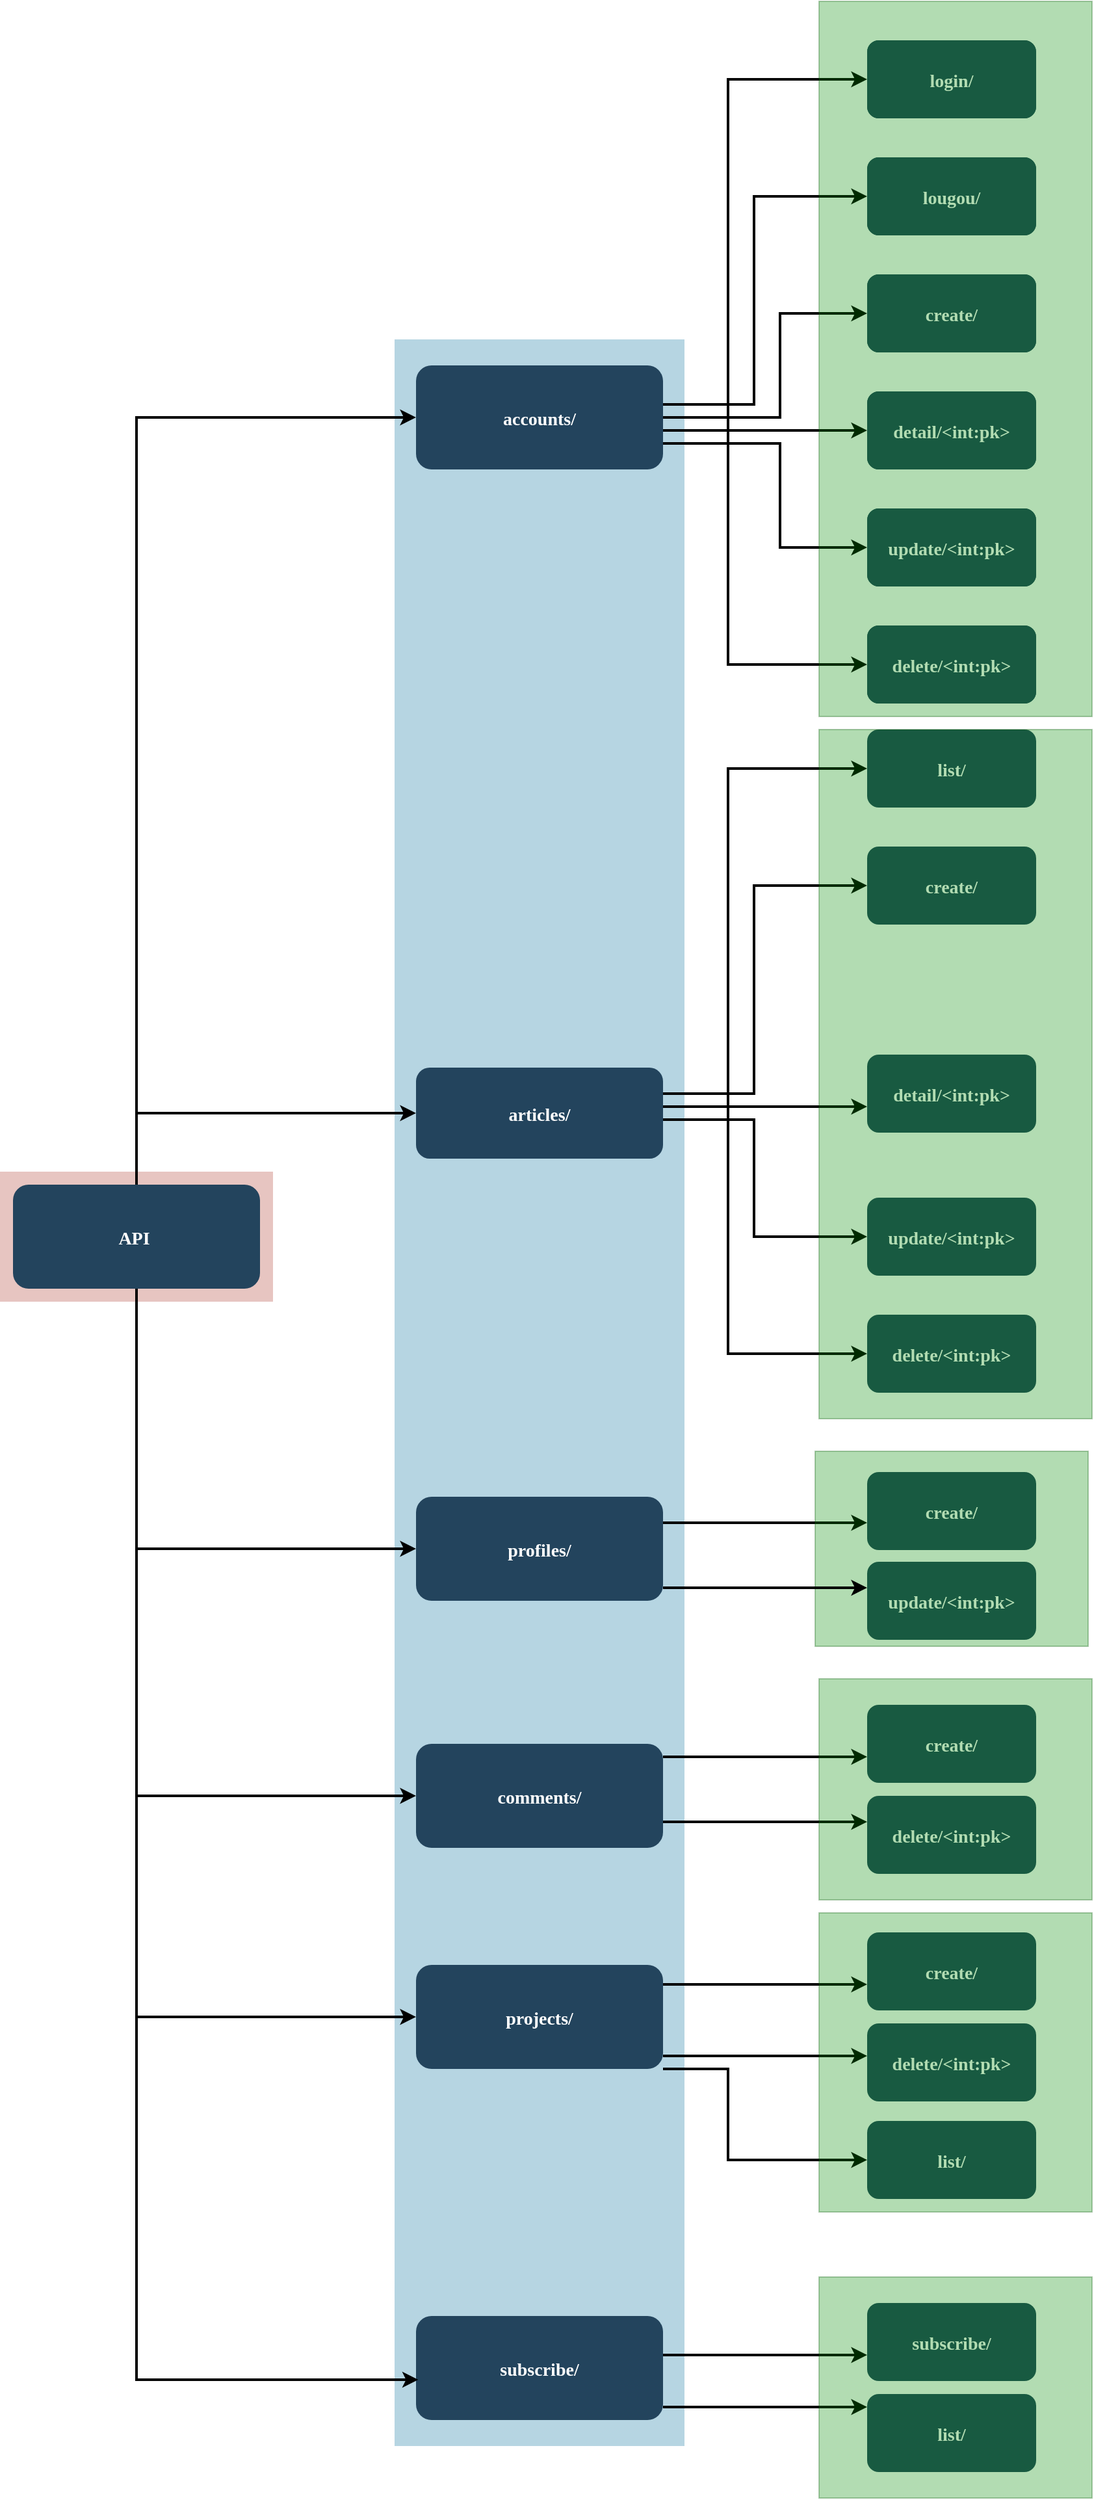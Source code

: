<mxfile version="14.9.5" type="github">
  <diagram name="Page-1" id="2c0d36ab-eaac-3732-788b-9136903baeff">
    <mxGraphModel dx="5490" dy="2573" grid="0" gridSize="10" guides="0" tooltips="0" connect="1" arrows="1" fold="1" page="1" pageScale="1.5" pageWidth="1169" pageHeight="827" background="none" math="0" shadow="0">
      <root>
        <mxCell id="0" />
        <mxCell id="1" parent="0" />
        <mxCell id="123" value="" style="fillColor=#AE4132;strokeColor=none;opacity=30;" parent="1" vertex="1">
          <mxGeometry x="80" y="950" width="210" height="100.0" as="geometry" />
        </mxCell>
        <mxCell id="122" value="" style="fillColor=#10739E;strokeColor=none;opacity=30;" parent="1" vertex="1">
          <mxGeometry x="383.5" y="310" width="223" height="1620" as="geometry" />
        </mxCell>
        <mxCell id="2" value="API " style="rounded=1;fillColor=#23445D;gradientColor=none;strokeColor=none;fontColor=#FFFFFF;fontStyle=1;fontFamily=Tahoma;fontSize=14" parent="1" vertex="1">
          <mxGeometry x="90" y="960" width="190" height="80" as="geometry" />
        </mxCell>
        <mxCell id="4" value="comments/" style="rounded=1;fillColor=#23445D;gradientColor=none;strokeColor=none;fontColor=#FFFFFF;fontStyle=1;fontFamily=Tahoma;fontSize=14" parent="1" vertex="1">
          <mxGeometry x="400" y="1390" width="190" height="80" as="geometry" />
        </mxCell>
        <mxCell id="9" value="" style="edgeStyle=elbowEdgeStyle;elbow=vertical;strokeWidth=2;rounded=0;entryX=0;entryY=0.5;entryDx=0;entryDy=0;" parent="1" source="2" target="4" edge="1">
          <mxGeometry x="630" y="210" width="100" height="100" as="geometry">
            <mxPoint x="630" y="310" as="sourcePoint" />
            <mxPoint x="730" y="210" as="targetPoint" />
            <Array as="points">
              <mxPoint x="290" y="1430" />
              <mxPoint x="340" y="1450" />
              <mxPoint x="185" y="1281" />
              <mxPoint x="1420" y="210" />
              <mxPoint x="920" y="210" />
            </Array>
          </mxGeometry>
        </mxCell>
        <mxCell id="10" value="profiles/" style="rounded=1;fillColor=#23445D;gradientColor=none;strokeColor=none;fontColor=#FFFFFF;fontStyle=1;fontFamily=Tahoma;fontSize=14" parent="1" vertex="1">
          <mxGeometry x="400" y="1200" width="190" height="80" as="geometry" />
        </mxCell>
        <mxCell id="12" value="articles/" style="rounded=1;fillColor=#23445D;gradientColor=none;strokeColor=none;fontColor=#FFFFFF;fontStyle=1;fontFamily=Tahoma;fontSize=14" parent="1" vertex="1">
          <mxGeometry x="400" y="870" width="190" height="70" as="geometry" />
        </mxCell>
        <mxCell id="13" value="accounts/" style="rounded=1;fillColor=#23445D;gradientColor=none;strokeColor=none;fontColor=#FFFFFF;fontStyle=1;fontFamily=Tahoma;fontSize=14" parent="1" vertex="1">
          <mxGeometry x="400" y="330" width="190" height="80" as="geometry" />
        </mxCell>
        <mxCell id="16" value="login/" style="rounded=1;fillColor=#23445D;gradientColor=none;strokeColor=none;fontColor=#FFFFFF;fontStyle=1;fontFamily=Tahoma;fontSize=14" parent="1" vertex="1">
          <mxGeometry x="747" y="80" width="130" height="60" as="geometry" />
        </mxCell>
        <mxCell id="17" value="lougou/" style="rounded=1;fillColor=#23445D;gradientColor=none;strokeColor=none;fontColor=#FFFFFF;fontStyle=1;fontFamily=Tahoma;fontSize=14" parent="1" vertex="1">
          <mxGeometry x="747" y="170" width="130" height="60" as="geometry" />
        </mxCell>
        <mxCell id="18" value="create/" style="rounded=1;fillColor=#23445D;gradientColor=none;strokeColor=none;fontColor=#FFFFFF;fontStyle=1;fontFamily=Tahoma;fontSize=14" parent="1" vertex="1">
          <mxGeometry x="747" y="260" width="130" height="60" as="geometry" />
        </mxCell>
        <mxCell id="19" value="    detail/&lt;int:pk&gt;    " style="rounded=1;fillColor=#23445D;gradientColor=none;strokeColor=none;fontColor=#FFFFFF;fontStyle=1;fontFamily=Tahoma;fontSize=14" parent="1" vertex="1">
          <mxGeometry x="747" y="350" width="130" height="60" as="geometry" />
        </mxCell>
        <mxCell id="20" value="update/&lt;int:pk&gt;" style="rounded=1;fillColor=#23445D;gradientColor=none;strokeColor=none;fontColor=#FFFFFF;fontStyle=1;fontFamily=Tahoma;fontSize=14" parent="1" vertex="1">
          <mxGeometry x="747" y="440" width="130" height="60" as="geometry" />
        </mxCell>
        <mxCell id="23" value="delete/&lt;int:pk&gt;" style="rounded=1;fillColor=#23445D;gradientColor=none;strokeColor=none;fontColor=#FFFFFF;fontStyle=1;fontFamily=Tahoma;fontSize=14" parent="1" vertex="1">
          <mxGeometry x="747" y="530.0" width="130" height="60" as="geometry" />
        </mxCell>
        <mxCell id="59" value="" style="edgeStyle=elbowEdgeStyle;elbow=vertical;strokeWidth=2;rounded=0;entryX=0;entryY=0.5;entryDx=0;entryDy=0;" parent="1" source="2" target="12" edge="1">
          <mxGeometry x="640" y="220" width="100" height="100" as="geometry">
            <mxPoint x="1155" y="270" as="sourcePoint" />
            <mxPoint x="390" y="905" as="targetPoint" />
            <Array as="points">
              <mxPoint x="290" y="905" />
              <mxPoint x="350" y="1080" />
              <mxPoint x="830" y="210" />
            </Array>
          </mxGeometry>
        </mxCell>
        <mxCell id="61" value="" style="edgeStyle=elbowEdgeStyle;elbow=vertical;strokeWidth=2;rounded=0" parent="1" source="2" target="13" edge="1">
          <mxGeometry x="270" y="130" width="100" height="100" as="geometry">
            <mxPoint x="270" y="230" as="sourcePoint" />
            <mxPoint x="370" y="130" as="targetPoint" />
            <Array as="points">
              <mxPoint x="330" y="370" />
            </Array>
          </mxGeometry>
        </mxCell>
        <mxCell id="64" value="" style="edgeStyle=elbowEdgeStyle;elbow=horizontal;strokeWidth=2;rounded=0" parent="1" source="13" target="16" edge="1">
          <mxGeometry x="270" y="130" width="100" height="100" as="geometry">
            <mxPoint x="270" y="230" as="sourcePoint" />
            <mxPoint x="370" y="130" as="targetPoint" />
            <Array as="points">
              <mxPoint x="640" y="290" />
              <mxPoint x="630" y="350" />
              <mxPoint x="640" y="110" />
            </Array>
          </mxGeometry>
        </mxCell>
        <mxCell id="65" value="" style="edgeStyle=elbowEdgeStyle;elbow=horizontal;strokeWidth=2;rounded=0" parent="1" source="13" target="17" edge="1">
          <mxGeometry x="270" y="130" width="100" height="100" as="geometry">
            <mxPoint x="270" y="230" as="sourcePoint" />
            <mxPoint x="370" y="130" as="targetPoint" />
            <Array as="points">
              <mxPoint x="660" y="360" />
              <mxPoint x="690" y="200" />
            </Array>
          </mxGeometry>
        </mxCell>
        <mxCell id="66" value="" style="edgeStyle=elbowEdgeStyle;elbow=horizontal;strokeWidth=2;rounded=0" parent="1" source="13" target="18" edge="1">
          <mxGeometry x="270" y="130" width="100" height="100" as="geometry">
            <mxPoint x="270" y="230" as="sourcePoint" />
            <mxPoint x="370" y="130" as="targetPoint" />
            <Array as="points">
              <mxPoint x="680" y="370" />
              <mxPoint x="680" y="360" />
              <mxPoint x="680" y="380" />
              <mxPoint x="680" y="360" />
            </Array>
          </mxGeometry>
        </mxCell>
        <mxCell id="67" value="" style="edgeStyle=elbowEdgeStyle;elbow=horizontal;strokeWidth=2;rounded=0" parent="1" source="13" target="19" edge="1">
          <mxGeometry x="270" y="130" width="100" height="100" as="geometry">
            <mxPoint x="270" y="230" as="sourcePoint" />
            <mxPoint x="370" y="130" as="targetPoint" />
            <Array as="points">
              <mxPoint x="680" y="380" />
              <mxPoint x="495" y="570" />
            </Array>
          </mxGeometry>
        </mxCell>
        <mxCell id="68" value="" style="edgeStyle=elbowEdgeStyle;elbow=horizontal;strokeWidth=2;rounded=0" parent="1" source="13" target="20" edge="1">
          <mxGeometry x="270" y="130" width="100" height="100" as="geometry">
            <mxPoint x="270" y="230" as="sourcePoint" />
            <mxPoint x="370" y="130" as="targetPoint" />
            <Array as="points">
              <mxPoint x="680" y="390" />
              <mxPoint x="680" y="480" />
              <mxPoint x="640" y="470" />
              <mxPoint x="495" y="610" />
            </Array>
          </mxGeometry>
        </mxCell>
        <mxCell id="69" value="" style="edgeStyle=elbowEdgeStyle;elbow=horizontal;strokeWidth=2;rounded=0" parent="1" source="13" target="23" edge="1">
          <mxGeometry x="270" y="130" width="100" height="100" as="geometry">
            <mxPoint x="270" y="230" as="sourcePoint" />
            <mxPoint x="370" y="130" as="targetPoint" />
            <Array as="points">
              <mxPoint x="640" y="560" />
              <mxPoint x="630" y="400" />
              <mxPoint x="660" y="390" />
              <mxPoint x="690" y="560" />
              <mxPoint x="495" y="660" />
            </Array>
          </mxGeometry>
        </mxCell>
        <mxCell id="103" value="" style="edgeStyle=elbowEdgeStyle;elbow=vertical;strokeWidth=2;rounded=0;exitX=0.5;exitY=1;exitDx=0;exitDy=0;entryX=0;entryY=0.5;entryDx=0;entryDy=0;" parent="1" source="2" target="10" edge="1">
          <mxGeometry x="270" y="130" width="100" height="100" as="geometry">
            <mxPoint x="270" y="230" as="sourcePoint" />
            <mxPoint x="390" y="1290" as="targetPoint" />
            <Array as="points">
              <mxPoint x="300" y="1240" />
              <mxPoint x="220" y="1290" />
              <mxPoint x="810" y="1360" />
              <mxPoint x="150" y="1280" />
              <mxPoint x="840" y="1290" />
              <mxPoint x="190" y="1300" />
            </Array>
          </mxGeometry>
        </mxCell>
        <mxCell id="pL0hDHovjiFTsYnt9vv7-123" value="subscribe/" style="rounded=1;fillColor=#23445D;gradientColor=none;strokeColor=none;fontColor=#FFFFFF;fontStyle=1;fontFamily=Tahoma;fontSize=14" parent="1" vertex="1">
          <mxGeometry x="400" y="1830" width="190" height="80" as="geometry" />
        </mxCell>
        <mxCell id="pL0hDHovjiFTsYnt9vv7-124" value="projects/" style="rounded=1;fillColor=#23445D;gradientColor=none;strokeColor=none;fontColor=#FFFFFF;fontStyle=1;fontFamily=Tahoma;fontSize=14" parent="1" vertex="1">
          <mxGeometry x="400" y="1560" width="190" height="80" as="geometry" />
        </mxCell>
        <mxCell id="Rwygspdtjg8wQTCgL86O-130" value="" style="edgeStyle=elbowEdgeStyle;elbow=vertical;strokeWidth=2;rounded=0;entryX=0.009;entryY=0.616;entryDx=0;entryDy=0;entryPerimeter=0;" parent="1" target="pL0hDHovjiFTsYnt9vv7-123" edge="1">
          <mxGeometry x="630" y="720" width="100" height="100" as="geometry">
            <mxPoint x="185" y="1060" as="sourcePoint" />
            <mxPoint x="400" y="1750" as="targetPoint" />
            <Array as="points">
              <mxPoint x="280" y="1879" />
              <mxPoint x="340" y="1960" />
              <mxPoint x="185" y="1791" />
              <mxPoint x="1420" y="720" />
              <mxPoint x="920" y="720" />
            </Array>
          </mxGeometry>
        </mxCell>
        <mxCell id="Rwygspdtjg8wQTCgL86O-131" value="" style="edgeStyle=elbowEdgeStyle;elbow=vertical;strokeWidth=2;rounded=0" parent="1" edge="1">
          <mxGeometry x="630" y="570" width="100" height="100" as="geometry">
            <mxPoint x="185" y="1140" as="sourcePoint" />
            <mxPoint x="400" y="1600" as="targetPoint" />
            <Array as="points">
              <mxPoint x="360" y="1600" />
              <mxPoint x="340" y="1810" />
              <mxPoint x="185" y="1641" />
              <mxPoint x="1420" y="570" />
              <mxPoint x="920" y="570" />
            </Array>
          </mxGeometry>
        </mxCell>
        <mxCell id="Rwygspdtjg8wQTCgL86O-132" value="list/" style="rounded=1;fillColor=#23445D;gradientColor=none;strokeColor=none;fontColor=#FFFFFF;fontStyle=1;fontFamily=Tahoma;fontSize=14" parent="1" vertex="1">
          <mxGeometry x="747" y="610" width="130" height="60" as="geometry" />
        </mxCell>
        <mxCell id="Rwygspdtjg8wQTCgL86O-133" value="create/" style="rounded=1;fillColor=#23445D;gradientColor=none;strokeColor=none;fontColor=#FFFFFF;fontStyle=1;fontFamily=Tahoma;fontSize=14" parent="1" vertex="1">
          <mxGeometry x="747" y="700" width="130" height="60" as="geometry" />
        </mxCell>
        <mxCell id="Rwygspdtjg8wQTCgL86O-135" value="    detail/&lt;int:pk&gt;    " style="rounded=1;fillColor=#23445D;gradientColor=none;strokeColor=none;fontColor=#FFFFFF;fontStyle=1;fontFamily=Tahoma;fontSize=14" parent="1" vertex="1">
          <mxGeometry x="747" y="860" width="130" height="60" as="geometry" />
        </mxCell>
        <mxCell id="Rwygspdtjg8wQTCgL86O-136" value="update/&lt;int:pk&gt;" style="rounded=1;fillColor=#23445D;gradientColor=none;strokeColor=none;fontColor=#FFFFFF;fontStyle=1;fontFamily=Tahoma;fontSize=14" parent="1" vertex="1">
          <mxGeometry x="747" y="970" width="130" height="60" as="geometry" />
        </mxCell>
        <mxCell id="Rwygspdtjg8wQTCgL86O-137" value="delete/&lt;int:pk&gt;" style="rounded=1;fillColor=#23445D;gradientColor=none;strokeColor=none;fontColor=#FFFFFF;fontStyle=1;fontFamily=Tahoma;fontSize=14" parent="1" vertex="1">
          <mxGeometry x="747" y="1060" width="130" height="60" as="geometry" />
        </mxCell>
        <mxCell id="Rwygspdtjg8wQTCgL86O-138" value="" style="edgeStyle=elbowEdgeStyle;elbow=horizontal;strokeWidth=2;rounded=0" parent="1" target="Rwygspdtjg8wQTCgL86O-132" edge="1">
          <mxGeometry x="270" y="660" width="100" height="100" as="geometry">
            <mxPoint x="590" y="900" as="sourcePoint" />
            <mxPoint x="370" y="660" as="targetPoint" />
            <Array as="points">
              <mxPoint x="640" y="820" />
              <mxPoint x="630" y="880" />
              <mxPoint x="640" y="640" />
            </Array>
          </mxGeometry>
        </mxCell>
        <mxCell id="Rwygspdtjg8wQTCgL86O-139" value="" style="edgeStyle=elbowEdgeStyle;elbow=horizontal;strokeWidth=2;rounded=0" parent="1" target="Rwygspdtjg8wQTCgL86O-133" edge="1">
          <mxGeometry x="270" y="660" width="100" height="100" as="geometry">
            <mxPoint x="590" y="890" as="sourcePoint" />
            <mxPoint x="370" y="660" as="targetPoint" />
            <Array as="points">
              <mxPoint x="660" y="890" />
              <mxPoint x="690" y="730" />
            </Array>
          </mxGeometry>
        </mxCell>
        <mxCell id="Rwygspdtjg8wQTCgL86O-141" value="" style="edgeStyle=elbowEdgeStyle;elbow=horizontal;strokeWidth=2;rounded=0" parent="1" target="Rwygspdtjg8wQTCgL86O-135" edge="1">
          <mxGeometry x="270" y="660" width="100" height="100" as="geometry">
            <mxPoint x="590" y="900" as="sourcePoint" />
            <mxPoint x="370" y="660" as="targetPoint" />
            <Array as="points">
              <mxPoint x="710" y="900" />
              <mxPoint x="680" y="910" />
              <mxPoint x="495" y="1100" />
            </Array>
          </mxGeometry>
        </mxCell>
        <mxCell id="Rwygspdtjg8wQTCgL86O-142" value="" style="edgeStyle=elbowEdgeStyle;elbow=horizontal;strokeWidth=2;rounded=0" parent="1" target="Rwygspdtjg8wQTCgL86O-136" edge="1">
          <mxGeometry x="270" y="660" width="100" height="100" as="geometry">
            <mxPoint x="590" y="910" as="sourcePoint" />
            <mxPoint x="370" y="660" as="targetPoint" />
            <Array as="points">
              <mxPoint x="660" y="960" />
              <mxPoint x="680" y="1010" />
              <mxPoint x="640" y="1000" />
              <mxPoint x="495" y="1140" />
            </Array>
          </mxGeometry>
        </mxCell>
        <mxCell id="Rwygspdtjg8wQTCgL86O-143" value="" style="edgeStyle=elbowEdgeStyle;elbow=horizontal;strokeWidth=2;rounded=0" parent="1" target="Rwygspdtjg8wQTCgL86O-137" edge="1">
          <mxGeometry x="270" y="660" width="100" height="100" as="geometry">
            <mxPoint x="590" y="900" as="sourcePoint" />
            <mxPoint x="370" y="660" as="targetPoint" />
            <Array as="points">
              <mxPoint x="640" y="1090" />
              <mxPoint x="630" y="930" />
              <mxPoint x="660" y="920" />
              <mxPoint x="690" y="1090" />
              <mxPoint x="495" y="1190" />
            </Array>
          </mxGeometry>
        </mxCell>
        <mxCell id="Rwygspdtjg8wQTCgL86O-203" value="login/" style="rounded=1;fillColor=#23445D;gradientColor=none;strokeColor=none;fontColor=#FFFFFF;fontStyle=1;fontFamily=Tahoma;fontSize=14" parent="1" vertex="1">
          <mxGeometry x="747" y="80" width="130" height="60" as="geometry" />
        </mxCell>
        <mxCell id="Rwygspdtjg8wQTCgL86O-204" value="lougou/" style="rounded=1;fillColor=#23445D;gradientColor=none;strokeColor=none;fontColor=#FFFFFF;fontStyle=1;fontFamily=Tahoma;fontSize=14" parent="1" vertex="1">
          <mxGeometry x="747" y="170" width="130" height="60" as="geometry" />
        </mxCell>
        <mxCell id="Rwygspdtjg8wQTCgL86O-205" value="create/" style="rounded=1;fillColor=#23445D;gradientColor=none;strokeColor=none;fontColor=#FFFFFF;fontStyle=1;fontFamily=Tahoma;fontSize=14" parent="1" vertex="1">
          <mxGeometry x="747" y="260" width="130" height="60" as="geometry" />
        </mxCell>
        <mxCell id="Rwygspdtjg8wQTCgL86O-206" value="    detail/&lt;int:pk&gt;    " style="rounded=1;fillColor=#23445D;gradientColor=none;strokeColor=none;fontColor=#FFFFFF;fontStyle=1;fontFamily=Tahoma;fontSize=14" parent="1" vertex="1">
          <mxGeometry x="747" y="350" width="130" height="60" as="geometry" />
        </mxCell>
        <mxCell id="Rwygspdtjg8wQTCgL86O-207" value="update/&lt;int:pk&gt;" style="rounded=1;fillColor=#23445D;gradientColor=none;strokeColor=none;fontColor=#FFFFFF;fontStyle=1;fontFamily=Tahoma;fontSize=14" parent="1" vertex="1">
          <mxGeometry x="747" y="440" width="130" height="60" as="geometry" />
        </mxCell>
        <mxCell id="Rwygspdtjg8wQTCgL86O-208" value="delete/&lt;int:pk&gt;" style="rounded=1;fillColor=#23445D;gradientColor=none;strokeColor=none;fontColor=#FFFFFF;fontStyle=1;fontFamily=Tahoma;fontSize=14" parent="1" vertex="1">
          <mxGeometry x="747" y="530.0" width="130" height="60" as="geometry" />
        </mxCell>
        <mxCell id="Rwygspdtjg8wQTCgL86O-241" value="" style="edgeStyle=elbowEdgeStyle;elbow=horizontal;strokeWidth=2;rounded=0;" parent="1" edge="1">
          <mxGeometry x="270" y="1160" width="100" height="100" as="geometry">
            <mxPoint x="590" y="1400" as="sourcePoint" />
            <mxPoint x="747" y="1400" as="targetPoint" />
            <Array as="points">
              <mxPoint x="680" y="1370" />
              <mxPoint x="680" y="1390" />
              <mxPoint x="680" y="1410" />
              <mxPoint x="680" y="1390" />
            </Array>
          </mxGeometry>
        </mxCell>
        <mxCell id="Rwygspdtjg8wQTCgL86O-244" value="" style="edgeStyle=elbowEdgeStyle;elbow=horizontal;strokeWidth=2;rounded=0" parent="1" edge="1">
          <mxGeometry x="270" y="1210" width="100" height="100" as="geometry">
            <mxPoint x="590" y="1450" as="sourcePoint" />
            <mxPoint x="747" y="1450" as="targetPoint" />
            <Array as="points">
              <mxPoint x="640" y="1640" />
              <mxPoint x="630" y="1480" />
              <mxPoint x="660" y="1470" />
              <mxPoint x="690" y="1640" />
              <mxPoint x="495" y="1740" />
            </Array>
          </mxGeometry>
        </mxCell>
        <mxCell id="Rwygspdtjg8wQTCgL86O-247" value="create/" style="rounded=1;fillColor=#23445D;gradientColor=none;strokeColor=none;fontColor=#FFFFFF;fontStyle=1;fontFamily=Tahoma;fontSize=14" parent="1" vertex="1">
          <mxGeometry x="747" y="1360" width="130" height="60" as="geometry" />
        </mxCell>
        <mxCell id="Rwygspdtjg8wQTCgL86O-250" value="delete/&lt;int:pk&gt;" style="rounded=1;fillColor=#23445D;gradientColor=none;strokeColor=none;fontColor=#FFFFFF;fontStyle=1;fontFamily=Tahoma;fontSize=14" parent="1" vertex="1">
          <mxGeometry x="747" y="1430" width="130" height="60" as="geometry" />
        </mxCell>
        <mxCell id="Rwygspdtjg8wQTCgL86O-259" value="create/" style="rounded=1;fillColor=#23445D;gradientColor=none;strokeColor=none;fontColor=#FFFFFF;fontStyle=1;fontFamily=Tahoma;fontSize=14" parent="1" vertex="1">
          <mxGeometry x="747" y="1181" width="130" height="60" as="geometry" />
        </mxCell>
        <mxCell id="Rwygspdtjg8wQTCgL86O-261" value="update/&lt;int:pk&gt;" style="rounded=1;fillColor=#23445D;gradientColor=none;strokeColor=none;fontColor=#FFFFFF;fontStyle=1;fontFamily=Tahoma;fontSize=14" parent="1" vertex="1">
          <mxGeometry x="747" y="1250" width="130" height="60" as="geometry" />
        </mxCell>
        <mxCell id="Rwygspdtjg8wQTCgL86O-277" value="" style="edgeStyle=elbowEdgeStyle;elbow=horizontal;strokeWidth=2;rounded=0;" parent="1" edge="1">
          <mxGeometry x="270" y="980" width="100" height="100" as="geometry">
            <mxPoint x="590" y="1220" as="sourcePoint" />
            <mxPoint x="747" y="1220" as="targetPoint" />
            <Array as="points">
              <mxPoint x="650" y="1160" />
              <mxPoint x="680" y="1210" />
              <mxPoint x="680" y="1230" />
              <mxPoint x="680" y="1210" />
            </Array>
          </mxGeometry>
        </mxCell>
        <mxCell id="Rwygspdtjg8wQTCgL86O-280" value="" style="edgeStyle=elbowEdgeStyle;elbow=horizontal;strokeWidth=2;rounded=0;" parent="1" edge="1">
          <mxGeometry x="270" y="1335" width="100" height="100" as="geometry">
            <mxPoint x="590" y="1575" as="sourcePoint" />
            <mxPoint x="747" y="1575" as="targetPoint" />
            <Array as="points">
              <mxPoint x="680" y="1575" />
              <mxPoint x="680" y="1565" />
              <mxPoint x="680" y="1585" />
              <mxPoint x="680" y="1565" />
            </Array>
          </mxGeometry>
        </mxCell>
        <mxCell id="Rwygspdtjg8wQTCgL86O-281" value="" style="edgeStyle=elbowEdgeStyle;elbow=horizontal;strokeWidth=2;rounded=0" parent="1" edge="1">
          <mxGeometry x="270" y="1390" width="100" height="100" as="geometry">
            <mxPoint x="590" y="1630" as="sourcePoint" />
            <mxPoint x="747" y="1630" as="targetPoint" />
            <Array as="points">
              <mxPoint x="640" y="1820" />
              <mxPoint x="630" y="1660" />
              <mxPoint x="660" y="1650" />
              <mxPoint x="690" y="1820" />
              <mxPoint x="495" y="1920" />
            </Array>
          </mxGeometry>
        </mxCell>
        <mxCell id="Rwygspdtjg8wQTCgL86O-282" value="create/" style="rounded=1;fillColor=#23445D;gradientColor=none;strokeColor=none;fontColor=#FFFFFF;fontStyle=1;fontFamily=Tahoma;fontSize=14" parent="1" vertex="1">
          <mxGeometry x="747" y="1535" width="130" height="60" as="geometry" />
        </mxCell>
        <mxCell id="Rwygspdtjg8wQTCgL86O-283" value="delete/&lt;int:pk&gt;" style="rounded=1;fillColor=#23445D;gradientColor=none;strokeColor=none;fontColor=#FFFFFF;fontStyle=1;fontFamily=Tahoma;fontSize=14" parent="1" vertex="1">
          <mxGeometry x="747" y="1605" width="130" height="60" as="geometry" />
        </mxCell>
        <mxCell id="Rwygspdtjg8wQTCgL86O-284" value="" style="edgeStyle=elbowEdgeStyle;elbow=horizontal;strokeWidth=2;rounded=0;exitX=1;exitY=1;exitDx=0;exitDy=0;" parent="1" source="pL0hDHovjiFTsYnt9vv7-124" edge="1">
          <mxGeometry x="270" y="1450" width="100" height="100" as="geometry">
            <mxPoint x="590" y="1690" as="sourcePoint" />
            <mxPoint x="747" y="1710" as="targetPoint" />
            <Array as="points">
              <mxPoint x="640" y="1670" />
              <mxPoint x="660" y="1710" />
              <mxPoint x="690" y="1880" />
              <mxPoint x="495" y="1980" />
            </Array>
          </mxGeometry>
        </mxCell>
        <mxCell id="Rwygspdtjg8wQTCgL86O-285" value="list/" style="rounded=1;fillColor=#23445D;gradientColor=none;strokeColor=none;fontColor=#FFFFFF;fontStyle=1;fontFamily=Tahoma;fontSize=14" parent="1" vertex="1">
          <mxGeometry x="747" y="1680" width="130" height="60" as="geometry" />
        </mxCell>
        <mxCell id="Rwygspdtjg8wQTCgL86O-286" value="" style="edgeStyle=elbowEdgeStyle;elbow=horizontal;strokeWidth=2;rounded=0;" parent="1" edge="1">
          <mxGeometry x="270" y="1620" width="100" height="100" as="geometry">
            <mxPoint x="590" y="1860" as="sourcePoint" />
            <mxPoint x="747" y="1860" as="targetPoint" />
            <Array as="points">
              <mxPoint x="680" y="1820" />
              <mxPoint x="680" y="1850" />
              <mxPoint x="680" y="1870" />
              <mxPoint x="680" y="1850" />
            </Array>
          </mxGeometry>
        </mxCell>
        <mxCell id="Rwygspdtjg8wQTCgL86O-287" value="" style="edgeStyle=elbowEdgeStyle;elbow=horizontal;strokeWidth=2;rounded=0" parent="1" edge="1">
          <mxGeometry x="270" y="1660" width="100" height="100" as="geometry">
            <mxPoint x="590" y="1900" as="sourcePoint" />
            <mxPoint x="747" y="1900" as="targetPoint" />
            <Array as="points">
              <mxPoint x="640" y="2090" />
              <mxPoint x="630" y="1930" />
              <mxPoint x="660" y="1920" />
              <mxPoint x="690" y="2090" />
              <mxPoint x="495" y="2190" />
            </Array>
          </mxGeometry>
        </mxCell>
        <mxCell id="Rwygspdtjg8wQTCgL86O-288" value="subscribe/" style="rounded=1;fillColor=#23445D;gradientColor=none;strokeColor=none;fontColor=#FFFFFF;fontStyle=1;fontFamily=Tahoma;fontSize=14" parent="1" vertex="1">
          <mxGeometry x="747" y="1820" width="130" height="60" as="geometry" />
        </mxCell>
        <mxCell id="Rwygspdtjg8wQTCgL86O-289" value="list/" style="rounded=1;fillColor=#23445D;gradientColor=none;strokeColor=none;fontColor=#FFFFFF;fontStyle=1;fontFamily=Tahoma;fontSize=14" parent="1" vertex="1">
          <mxGeometry x="747" y="1890" width="130" height="60" as="geometry" />
        </mxCell>
        <mxCell id="Rwygspdtjg8wQTCgL86O-291" value="" style="fillColor=#008a00;opacity=30;strokeColor=#005700;fontColor=#ffffff;" parent="1" vertex="1">
          <mxGeometry x="710" y="50" width="210" height="550" as="geometry" />
        </mxCell>
        <mxCell id="Rwygspdtjg8wQTCgL86O-292" value="" style="fillColor=#008a00;strokeColor=#005700;opacity=30;fontColor=#ffffff;" parent="1" vertex="1">
          <mxGeometry x="710" y="1520" width="210" height="230" as="geometry" />
        </mxCell>
        <mxCell id="Rwygspdtjg8wQTCgL86O-293" value="" style="fillColor=#008a00;strokeColor=#005700;opacity=30;fontColor=#ffffff;" parent="1" vertex="1">
          <mxGeometry x="710" y="610" width="210" height="530" as="geometry" />
        </mxCell>
        <mxCell id="Rwygspdtjg8wQTCgL86O-294" value="" style="fillColor=#008a00;strokeColor=#005700;opacity=30;fontColor=#ffffff;" parent="1" vertex="1">
          <mxGeometry x="707" y="1165" width="210" height="150" as="geometry" />
        </mxCell>
        <mxCell id="Rwygspdtjg8wQTCgL86O-295" value="" style="fillColor=#008a00;strokeColor=#005700;opacity=30;fontColor=#ffffff;" parent="1" vertex="1">
          <mxGeometry x="710" y="1340" width="210" height="170" as="geometry" />
        </mxCell>
        <mxCell id="Rwygspdtjg8wQTCgL86O-296" value="" style="fillColor=#008a00;strokeColor=#005700;opacity=30;fontColor=#ffffff;" parent="1" vertex="1">
          <mxGeometry x="710" y="1800" width="210" height="170" as="geometry" />
        </mxCell>
        <mxCell id="Rwygspdtjg8wQTCgL86O-123" value="" style="edgeStyle=elbowEdgeStyle;elbow=horizontal;strokeWidth=2;rounded=0;" edge="1" parent="1">
          <mxGeometry x="270" y="1030" width="100" height="100" as="geometry">
            <mxPoint x="590" y="1270" as="sourcePoint" />
            <mxPoint x="747" y="1270" as="targetPoint" />
            <Array as="points">
              <mxPoint x="680" y="1270" />
              <mxPoint x="680" y="1260" />
              <mxPoint x="680" y="1280" />
              <mxPoint x="680" y="1260" />
            </Array>
          </mxGeometry>
        </mxCell>
      </root>
    </mxGraphModel>
  </diagram>
</mxfile>

